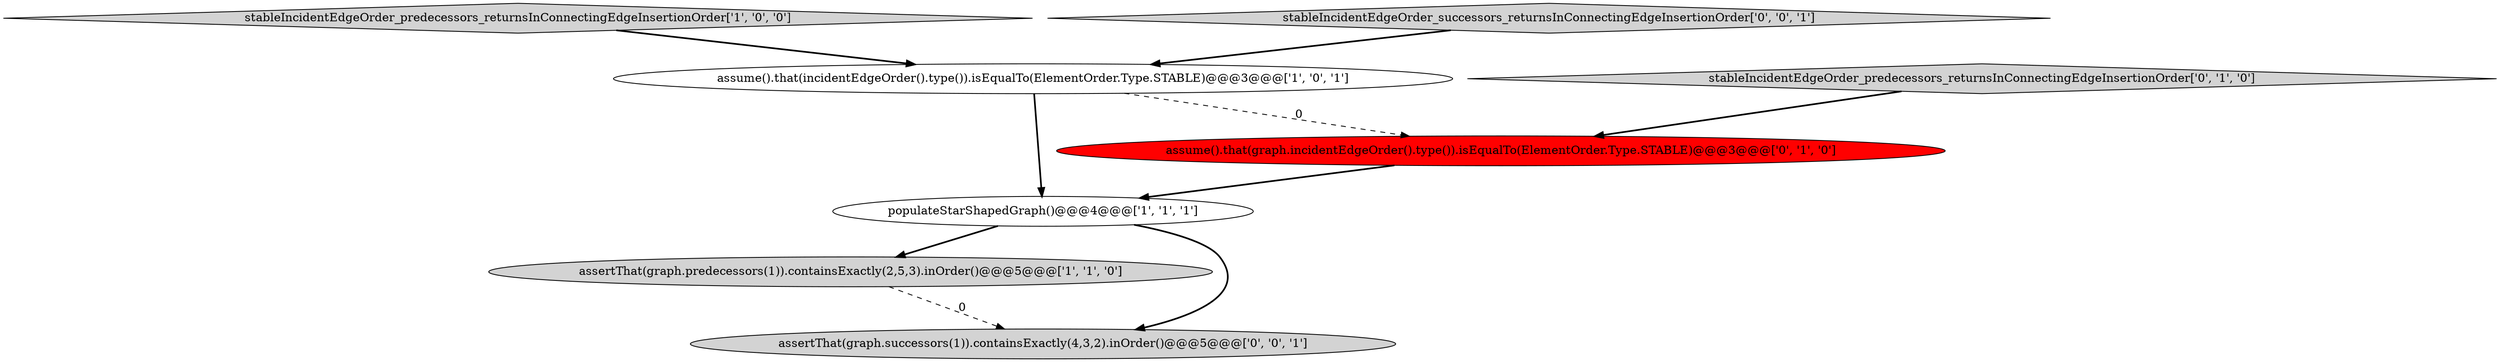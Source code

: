 digraph {
4 [style = filled, label = "assume().that(graph.incidentEdgeOrder().type()).isEqualTo(ElementOrder.Type.STABLE)@@@3@@@['0', '1', '0']", fillcolor = red, shape = ellipse image = "AAA1AAABBB2BBB"];
1 [style = filled, label = "assertThat(graph.predecessors(1)).containsExactly(2,5,3).inOrder()@@@5@@@['1', '1', '0']", fillcolor = lightgray, shape = ellipse image = "AAA0AAABBB1BBB"];
3 [style = filled, label = "stableIncidentEdgeOrder_predecessors_returnsInConnectingEdgeInsertionOrder['1', '0', '0']", fillcolor = lightgray, shape = diamond image = "AAA0AAABBB1BBB"];
0 [style = filled, label = "populateStarShapedGraph()@@@4@@@['1', '1', '1']", fillcolor = white, shape = ellipse image = "AAA0AAABBB1BBB"];
5 [style = filled, label = "stableIncidentEdgeOrder_predecessors_returnsInConnectingEdgeInsertionOrder['0', '1', '0']", fillcolor = lightgray, shape = diamond image = "AAA0AAABBB2BBB"];
6 [style = filled, label = "assertThat(graph.successors(1)).containsExactly(4,3,2).inOrder()@@@5@@@['0', '0', '1']", fillcolor = lightgray, shape = ellipse image = "AAA0AAABBB3BBB"];
2 [style = filled, label = "assume().that(incidentEdgeOrder().type()).isEqualTo(ElementOrder.Type.STABLE)@@@3@@@['1', '0', '1']", fillcolor = white, shape = ellipse image = "AAA0AAABBB1BBB"];
7 [style = filled, label = "stableIncidentEdgeOrder_successors_returnsInConnectingEdgeInsertionOrder['0', '0', '1']", fillcolor = lightgray, shape = diamond image = "AAA0AAABBB3BBB"];
2->0 [style = bold, label=""];
3->2 [style = bold, label=""];
0->6 [style = bold, label=""];
7->2 [style = bold, label=""];
0->1 [style = bold, label=""];
1->6 [style = dashed, label="0"];
5->4 [style = bold, label=""];
4->0 [style = bold, label=""];
2->4 [style = dashed, label="0"];
}
